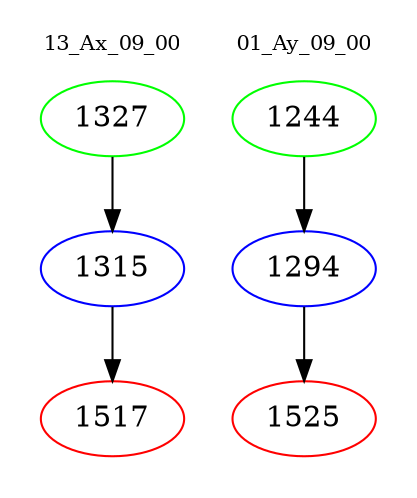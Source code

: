 digraph{
subgraph cluster_0 {
color = white
label = "13_Ax_09_00";
fontsize=10;
T0_1327 [label="1327", color="green"]
T0_1327 -> T0_1315 [color="black"]
T0_1315 [label="1315", color="blue"]
T0_1315 -> T0_1517 [color="black"]
T0_1517 [label="1517", color="red"]
}
subgraph cluster_1 {
color = white
label = "01_Ay_09_00";
fontsize=10;
T1_1244 [label="1244", color="green"]
T1_1244 -> T1_1294 [color="black"]
T1_1294 [label="1294", color="blue"]
T1_1294 -> T1_1525 [color="black"]
T1_1525 [label="1525", color="red"]
}
}
